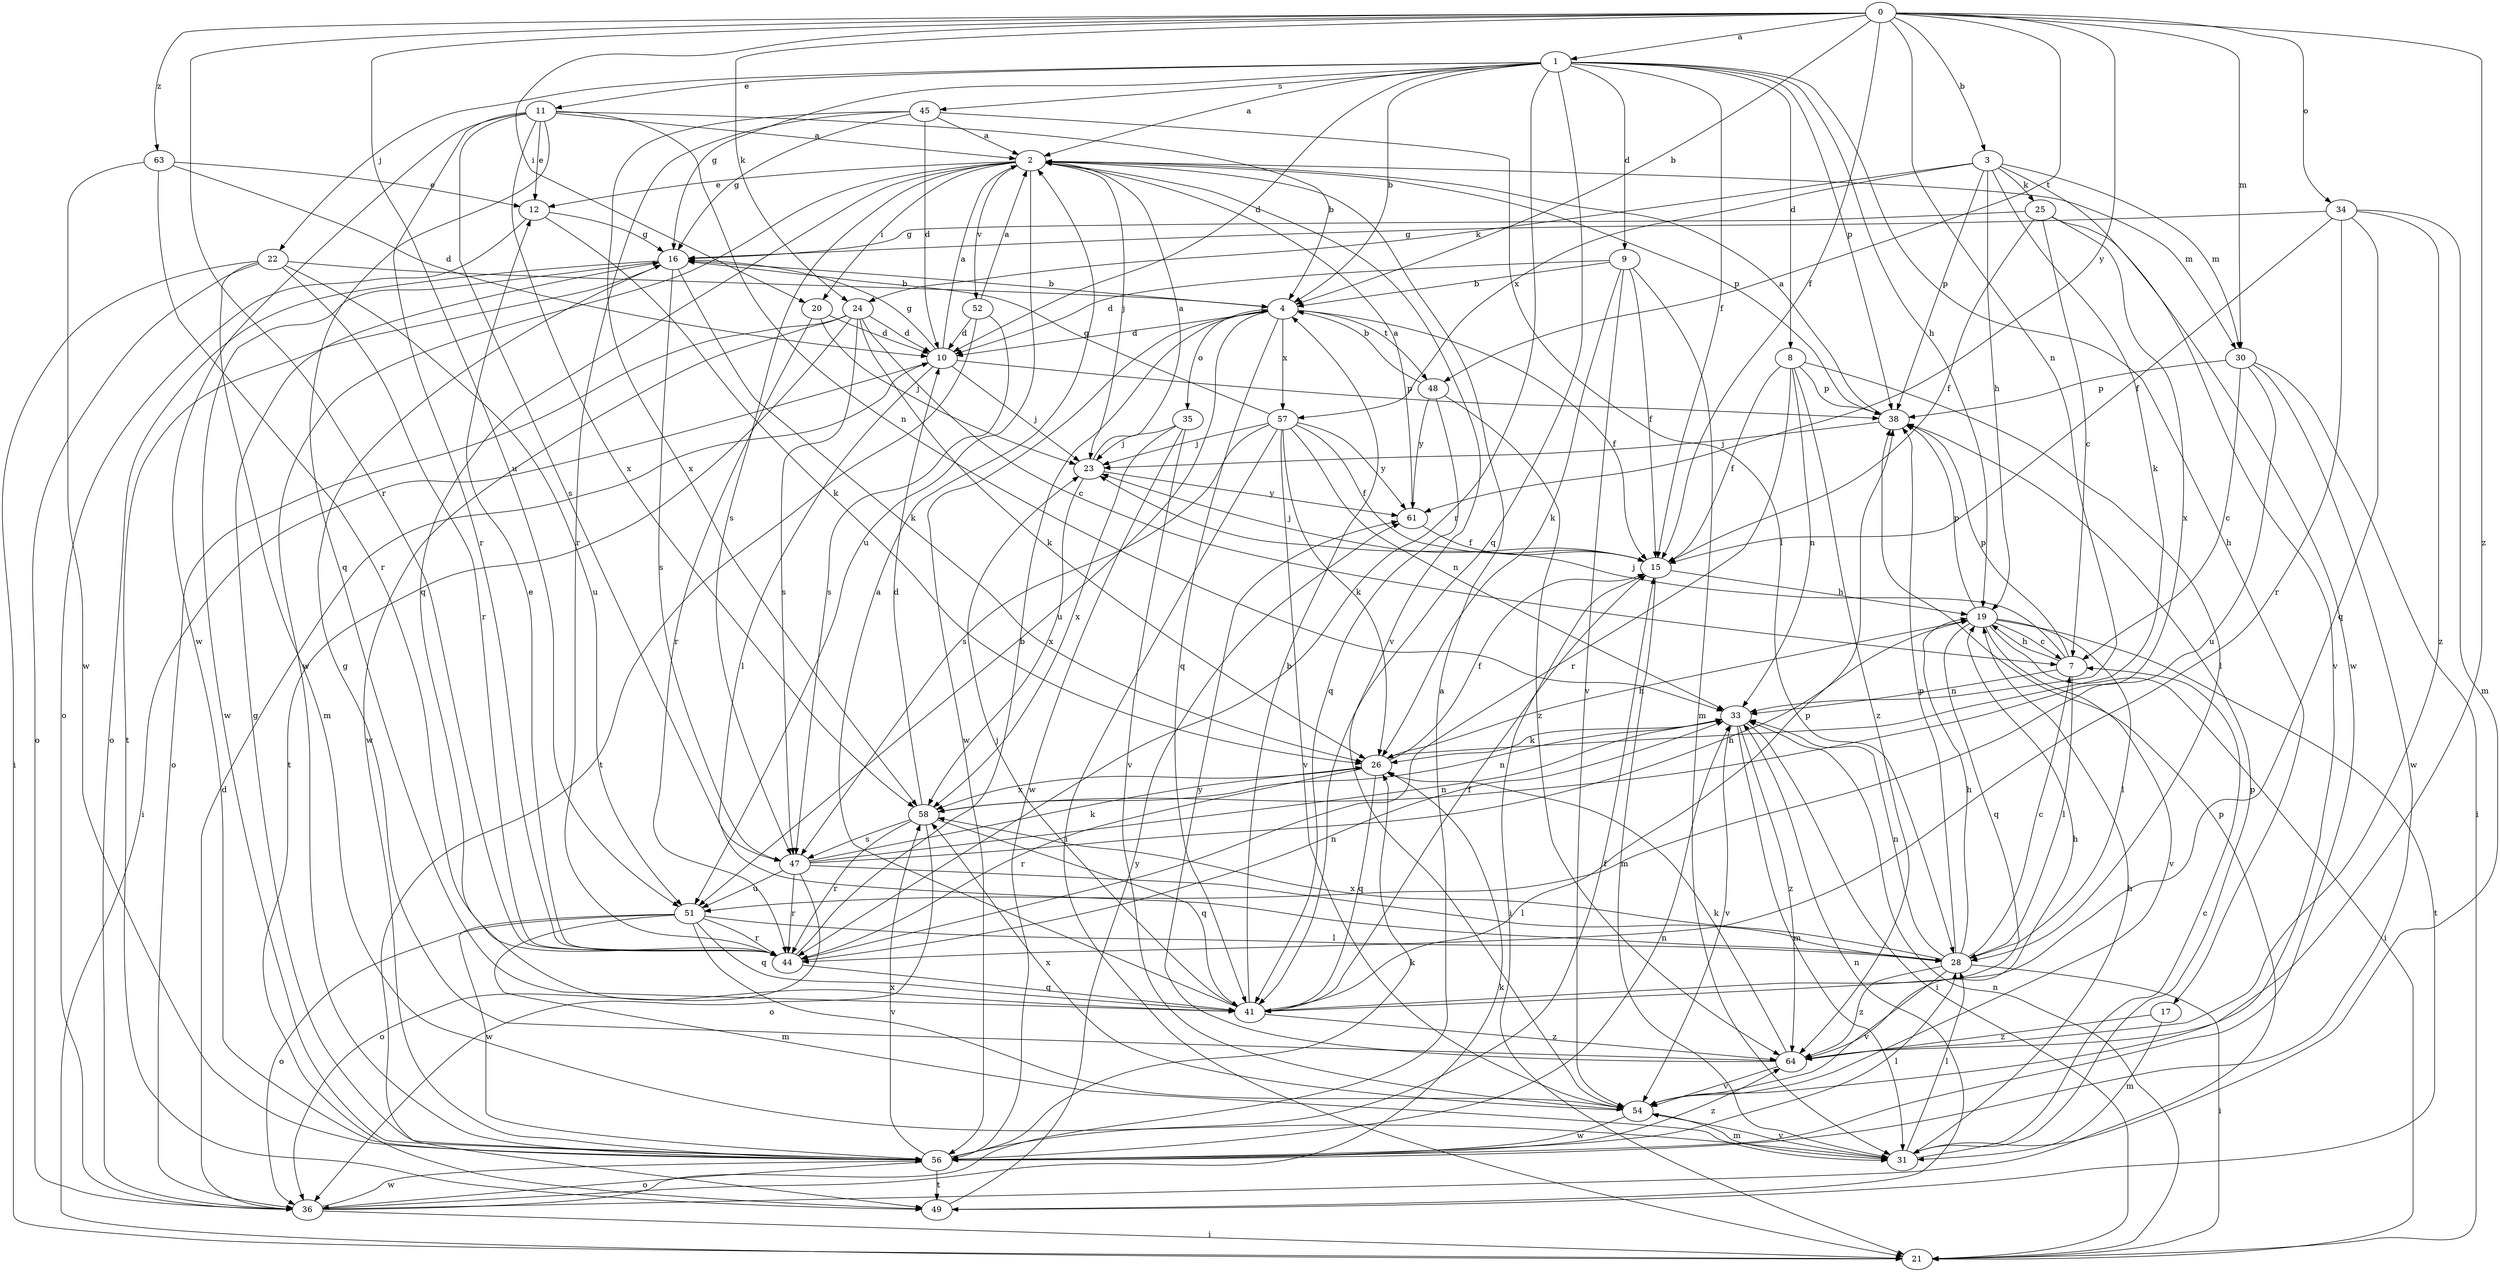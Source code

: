 strict digraph  {
0;
1;
2;
3;
4;
7;
8;
9;
10;
11;
12;
15;
16;
17;
19;
20;
21;
22;
23;
24;
25;
26;
28;
30;
31;
33;
34;
35;
36;
38;
41;
44;
45;
47;
48;
49;
51;
52;
54;
56;
57;
58;
61;
63;
64;
0 -> 1  [label=a];
0 -> 3  [label=b];
0 -> 4  [label=b];
0 -> 15  [label=f];
0 -> 20  [label=i];
0 -> 24  [label=k];
0 -> 30  [label=m];
0 -> 33  [label=n];
0 -> 34  [label=o];
0 -> 44  [label=r];
0 -> 48  [label=t];
0 -> 51  [label=u];
0 -> 61  [label=y];
0 -> 63  [label=z];
0 -> 64  [label=z];
1 -> 2  [label=a];
1 -> 4  [label=b];
1 -> 8  [label=d];
1 -> 9  [label=d];
1 -> 10  [label=d];
1 -> 11  [label=e];
1 -> 15  [label=f];
1 -> 16  [label=g];
1 -> 17  [label=h];
1 -> 19  [label=h];
1 -> 22  [label=j];
1 -> 38  [label=p];
1 -> 41  [label=q];
1 -> 44  [label=r];
1 -> 45  [label=s];
2 -> 12  [label=e];
2 -> 20  [label=i];
2 -> 23  [label=j];
2 -> 30  [label=m];
2 -> 38  [label=p];
2 -> 41  [label=q];
2 -> 47  [label=s];
2 -> 51  [label=u];
2 -> 52  [label=v];
2 -> 54  [label=v];
2 -> 56  [label=w];
3 -> 19  [label=h];
3 -> 24  [label=k];
3 -> 25  [label=k];
3 -> 26  [label=k];
3 -> 30  [label=m];
3 -> 38  [label=p];
3 -> 56  [label=w];
3 -> 57  [label=x];
4 -> 10  [label=d];
4 -> 15  [label=f];
4 -> 35  [label=o];
4 -> 41  [label=q];
4 -> 48  [label=t];
4 -> 51  [label=u];
4 -> 56  [label=w];
4 -> 57  [label=x];
7 -> 19  [label=h];
7 -> 23  [label=j];
7 -> 28  [label=l];
7 -> 33  [label=n];
7 -> 38  [label=p];
8 -> 15  [label=f];
8 -> 28  [label=l];
8 -> 33  [label=n];
8 -> 38  [label=p];
8 -> 44  [label=r];
8 -> 64  [label=z];
9 -> 4  [label=b];
9 -> 10  [label=d];
9 -> 15  [label=f];
9 -> 26  [label=k];
9 -> 31  [label=m];
9 -> 54  [label=v];
10 -> 2  [label=a];
10 -> 16  [label=g];
10 -> 21  [label=i];
10 -> 23  [label=j];
10 -> 28  [label=l];
10 -> 38  [label=p];
11 -> 2  [label=a];
11 -> 4  [label=b];
11 -> 12  [label=e];
11 -> 33  [label=n];
11 -> 41  [label=q];
11 -> 44  [label=r];
11 -> 47  [label=s];
11 -> 56  [label=w];
11 -> 58  [label=x];
12 -> 16  [label=g];
12 -> 26  [label=k];
12 -> 36  [label=o];
15 -> 19  [label=h];
15 -> 21  [label=i];
15 -> 23  [label=j];
15 -> 31  [label=m];
16 -> 4  [label=b];
16 -> 26  [label=k];
16 -> 36  [label=o];
16 -> 47  [label=s];
16 -> 49  [label=t];
16 -> 56  [label=w];
17 -> 31  [label=m];
17 -> 64  [label=z];
19 -> 7  [label=c];
19 -> 21  [label=i];
19 -> 28  [label=l];
19 -> 38  [label=p];
19 -> 41  [label=q];
19 -> 49  [label=t];
19 -> 54  [label=v];
20 -> 10  [label=d];
20 -> 23  [label=j];
20 -> 44  [label=r];
21 -> 33  [label=n];
22 -> 4  [label=b];
22 -> 21  [label=i];
22 -> 31  [label=m];
22 -> 36  [label=o];
22 -> 44  [label=r];
22 -> 51  [label=u];
23 -> 2  [label=a];
23 -> 58  [label=x];
23 -> 61  [label=y];
24 -> 7  [label=c];
24 -> 10  [label=d];
24 -> 26  [label=k];
24 -> 36  [label=o];
24 -> 47  [label=s];
24 -> 49  [label=t];
24 -> 56  [label=w];
25 -> 7  [label=c];
25 -> 15  [label=f];
25 -> 16  [label=g];
25 -> 54  [label=v];
25 -> 58  [label=x];
26 -> 15  [label=f];
26 -> 19  [label=h];
26 -> 41  [label=q];
26 -> 44  [label=r];
26 -> 58  [label=x];
28 -> 7  [label=c];
28 -> 19  [label=h];
28 -> 21  [label=i];
28 -> 33  [label=n];
28 -> 38  [label=p];
28 -> 54  [label=v];
28 -> 58  [label=x];
28 -> 64  [label=z];
30 -> 7  [label=c];
30 -> 21  [label=i];
30 -> 38  [label=p];
30 -> 51  [label=u];
30 -> 56  [label=w];
31 -> 7  [label=c];
31 -> 19  [label=h];
31 -> 28  [label=l];
31 -> 38  [label=p];
31 -> 54  [label=v];
33 -> 21  [label=i];
33 -> 26  [label=k];
33 -> 31  [label=m];
33 -> 54  [label=v];
33 -> 64  [label=z];
34 -> 15  [label=f];
34 -> 16  [label=g];
34 -> 31  [label=m];
34 -> 41  [label=q];
34 -> 44  [label=r];
34 -> 64  [label=z];
35 -> 23  [label=j];
35 -> 54  [label=v];
35 -> 56  [label=w];
35 -> 58  [label=x];
36 -> 2  [label=a];
36 -> 10  [label=d];
36 -> 21  [label=i];
36 -> 26  [label=k];
36 -> 38  [label=p];
36 -> 56  [label=w];
38 -> 2  [label=a];
38 -> 23  [label=j];
41 -> 2  [label=a];
41 -> 4  [label=b];
41 -> 15  [label=f];
41 -> 23  [label=j];
41 -> 38  [label=p];
41 -> 64  [label=z];
44 -> 4  [label=b];
44 -> 12  [label=e];
44 -> 33  [label=n];
44 -> 41  [label=q];
45 -> 2  [label=a];
45 -> 10  [label=d];
45 -> 16  [label=g];
45 -> 28  [label=l];
45 -> 44  [label=r];
45 -> 58  [label=x];
47 -> 19  [label=h];
47 -> 26  [label=k];
47 -> 28  [label=l];
47 -> 33  [label=n];
47 -> 36  [label=o];
47 -> 44  [label=r];
47 -> 51  [label=u];
48 -> 4  [label=b];
48 -> 41  [label=q];
48 -> 61  [label=y];
48 -> 64  [label=z];
49 -> 33  [label=n];
49 -> 61  [label=y];
51 -> 28  [label=l];
51 -> 31  [label=m];
51 -> 36  [label=o];
51 -> 41  [label=q];
51 -> 44  [label=r];
51 -> 54  [label=v];
51 -> 56  [label=w];
52 -> 2  [label=a];
52 -> 10  [label=d];
52 -> 47  [label=s];
52 -> 49  [label=t];
54 -> 31  [label=m];
54 -> 56  [label=w];
54 -> 58  [label=x];
56 -> 15  [label=f];
56 -> 16  [label=g];
56 -> 26  [label=k];
56 -> 28  [label=l];
56 -> 33  [label=n];
56 -> 36  [label=o];
56 -> 49  [label=t];
56 -> 58  [label=x];
56 -> 64  [label=z];
57 -> 15  [label=f];
57 -> 16  [label=g];
57 -> 21  [label=i];
57 -> 23  [label=j];
57 -> 26  [label=k];
57 -> 33  [label=n];
57 -> 47  [label=s];
57 -> 54  [label=v];
57 -> 61  [label=y];
58 -> 10  [label=d];
58 -> 33  [label=n];
58 -> 36  [label=o];
58 -> 41  [label=q];
58 -> 44  [label=r];
58 -> 47  [label=s];
61 -> 2  [label=a];
61 -> 15  [label=f];
63 -> 10  [label=d];
63 -> 12  [label=e];
63 -> 44  [label=r];
63 -> 56  [label=w];
64 -> 16  [label=g];
64 -> 19  [label=h];
64 -> 26  [label=k];
64 -> 54  [label=v];
64 -> 61  [label=y];
}

